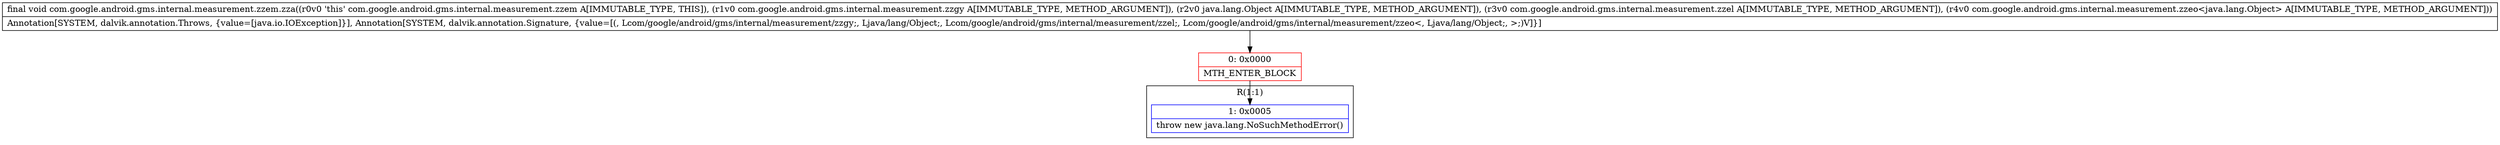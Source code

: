 digraph "CFG forcom.google.android.gms.internal.measurement.zzem.zza(Lcom\/google\/android\/gms\/internal\/measurement\/zzgy;Ljava\/lang\/Object;Lcom\/google\/android\/gms\/internal\/measurement\/zzel;Lcom\/google\/android\/gms\/internal\/measurement\/zzeo;)V" {
subgraph cluster_Region_206074092 {
label = "R(1:1)";
node [shape=record,color=blue];
Node_1 [shape=record,label="{1\:\ 0x0005|throw new java.lang.NoSuchMethodError()\l}"];
}
Node_0 [shape=record,color=red,label="{0\:\ 0x0000|MTH_ENTER_BLOCK\l}"];
MethodNode[shape=record,label="{final void com.google.android.gms.internal.measurement.zzem.zza((r0v0 'this' com.google.android.gms.internal.measurement.zzem A[IMMUTABLE_TYPE, THIS]), (r1v0 com.google.android.gms.internal.measurement.zzgy A[IMMUTABLE_TYPE, METHOD_ARGUMENT]), (r2v0 java.lang.Object A[IMMUTABLE_TYPE, METHOD_ARGUMENT]), (r3v0 com.google.android.gms.internal.measurement.zzel A[IMMUTABLE_TYPE, METHOD_ARGUMENT]), (r4v0 com.google.android.gms.internal.measurement.zzeo\<java.lang.Object\> A[IMMUTABLE_TYPE, METHOD_ARGUMENT]))  | Annotation[SYSTEM, dalvik.annotation.Throws, \{value=[java.io.IOException]\}], Annotation[SYSTEM, dalvik.annotation.Signature, \{value=[(, Lcom\/google\/android\/gms\/internal\/measurement\/zzgy;, Ljava\/lang\/Object;, Lcom\/google\/android\/gms\/internal\/measurement\/zzel;, Lcom\/google\/android\/gms\/internal\/measurement\/zzeo\<, Ljava\/lang\/Object;, \>;)V]\}]\l}"];
MethodNode -> Node_0;
Node_0 -> Node_1;
}

